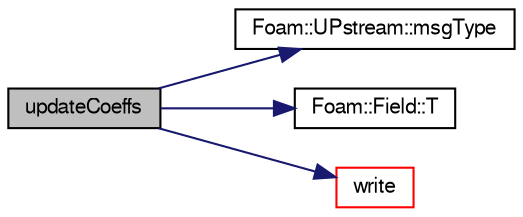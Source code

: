 digraph "updateCoeffs"
{
  bgcolor="transparent";
  edge [fontname="FreeSans",fontsize="10",labelfontname="FreeSans",labelfontsize="10"];
  node [fontname="FreeSans",fontsize="10",shape=record];
  rankdir="LR";
  Node50 [label="updateCoeffs",height=0.2,width=0.4,color="black", fillcolor="grey75", style="filled", fontcolor="black"];
  Node50 -> Node51 [color="midnightblue",fontsize="10",style="solid",fontname="FreeSans"];
  Node51 [label="Foam::UPstream::msgType",height=0.2,width=0.4,color="black",URL="$a26270.html#ae5b8fe6652f6320aa6c7f5c44b6f01b7",tooltip="Message tag of standard messages. "];
  Node50 -> Node52 [color="midnightblue",fontsize="10",style="solid",fontname="FreeSans"];
  Node52 [label="Foam::Field::T",height=0.2,width=0.4,color="black",URL="$a26466.html#a37a96fe10c781a2f21c882b4d95a2deb",tooltip="Return the field transpose (only defined for second rank tensors) "];
  Node50 -> Node53 [color="midnightblue",fontsize="10",style="solid",fontname="FreeSans"];
  Node53 [label="write",height=0.2,width=0.4,color="red",URL="$a28986.html#a293fdfec8bdfbd5c3913ab4c9f3454ff",tooltip="Write. "];
}
